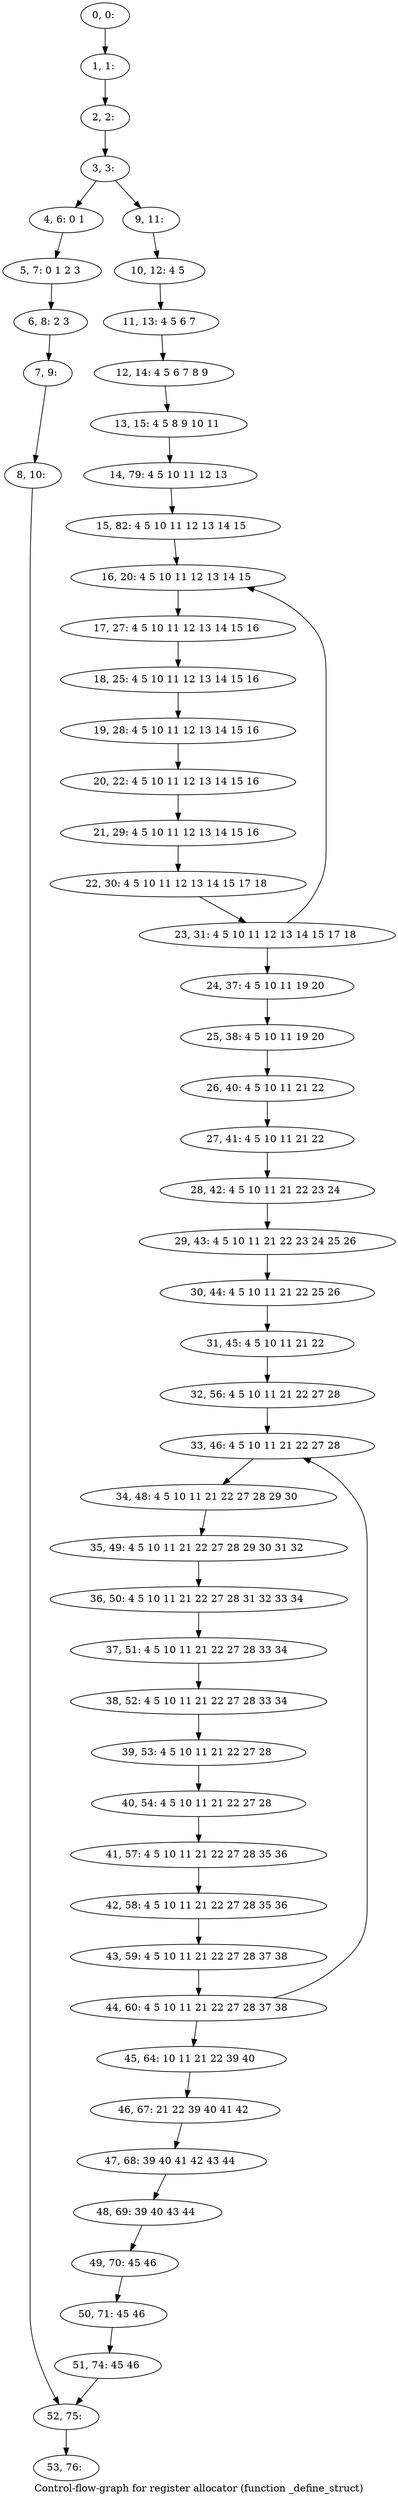 digraph G {
graph [label="Control-flow-graph for register allocator (function _define_struct)"]
0[label="0, 0: "];
1[label="1, 1: "];
2[label="2, 2: "];
3[label="3, 3: "];
4[label="4, 6: 0 1 "];
5[label="5, 7: 0 1 2 3 "];
6[label="6, 8: 2 3 "];
7[label="7, 9: "];
8[label="8, 10: "];
9[label="9, 11: "];
10[label="10, 12: 4 5 "];
11[label="11, 13: 4 5 6 7 "];
12[label="12, 14: 4 5 6 7 8 9 "];
13[label="13, 15: 4 5 8 9 10 11 "];
14[label="14, 79: 4 5 10 11 12 13 "];
15[label="15, 82: 4 5 10 11 12 13 14 15 "];
16[label="16, 20: 4 5 10 11 12 13 14 15 "];
17[label="17, 27: 4 5 10 11 12 13 14 15 16 "];
18[label="18, 25: 4 5 10 11 12 13 14 15 16 "];
19[label="19, 28: 4 5 10 11 12 13 14 15 16 "];
20[label="20, 22: 4 5 10 11 12 13 14 15 16 "];
21[label="21, 29: 4 5 10 11 12 13 14 15 16 "];
22[label="22, 30: 4 5 10 11 12 13 14 15 17 18 "];
23[label="23, 31: 4 5 10 11 12 13 14 15 17 18 "];
24[label="24, 37: 4 5 10 11 19 20 "];
25[label="25, 38: 4 5 10 11 19 20 "];
26[label="26, 40: 4 5 10 11 21 22 "];
27[label="27, 41: 4 5 10 11 21 22 "];
28[label="28, 42: 4 5 10 11 21 22 23 24 "];
29[label="29, 43: 4 5 10 11 21 22 23 24 25 26 "];
30[label="30, 44: 4 5 10 11 21 22 25 26 "];
31[label="31, 45: 4 5 10 11 21 22 "];
32[label="32, 56: 4 5 10 11 21 22 27 28 "];
33[label="33, 46: 4 5 10 11 21 22 27 28 "];
34[label="34, 48: 4 5 10 11 21 22 27 28 29 30 "];
35[label="35, 49: 4 5 10 11 21 22 27 28 29 30 31 32 "];
36[label="36, 50: 4 5 10 11 21 22 27 28 31 32 33 34 "];
37[label="37, 51: 4 5 10 11 21 22 27 28 33 34 "];
38[label="38, 52: 4 5 10 11 21 22 27 28 33 34 "];
39[label="39, 53: 4 5 10 11 21 22 27 28 "];
40[label="40, 54: 4 5 10 11 21 22 27 28 "];
41[label="41, 57: 4 5 10 11 21 22 27 28 35 36 "];
42[label="42, 58: 4 5 10 11 21 22 27 28 35 36 "];
43[label="43, 59: 4 5 10 11 21 22 27 28 37 38 "];
44[label="44, 60: 4 5 10 11 21 22 27 28 37 38 "];
45[label="45, 64: 10 11 21 22 39 40 "];
46[label="46, 67: 21 22 39 40 41 42 "];
47[label="47, 68: 39 40 41 42 43 44 "];
48[label="48, 69: 39 40 43 44 "];
49[label="49, 70: 45 46 "];
50[label="50, 71: 45 46 "];
51[label="51, 74: 45 46 "];
52[label="52, 75: "];
53[label="53, 76: "];
0->1 ;
1->2 ;
2->3 ;
3->4 ;
3->9 ;
4->5 ;
5->6 ;
6->7 ;
7->8 ;
8->52 ;
9->10 ;
10->11 ;
11->12 ;
12->13 ;
13->14 ;
14->15 ;
15->16 ;
16->17 ;
17->18 ;
18->19 ;
19->20 ;
20->21 ;
21->22 ;
22->23 ;
23->24 ;
23->16 ;
24->25 ;
25->26 ;
26->27 ;
27->28 ;
28->29 ;
29->30 ;
30->31 ;
31->32 ;
32->33 ;
33->34 ;
34->35 ;
35->36 ;
36->37 ;
37->38 ;
38->39 ;
39->40 ;
40->41 ;
41->42 ;
42->43 ;
43->44 ;
44->45 ;
44->33 ;
45->46 ;
46->47 ;
47->48 ;
48->49 ;
49->50 ;
50->51 ;
51->52 ;
52->53 ;
}
